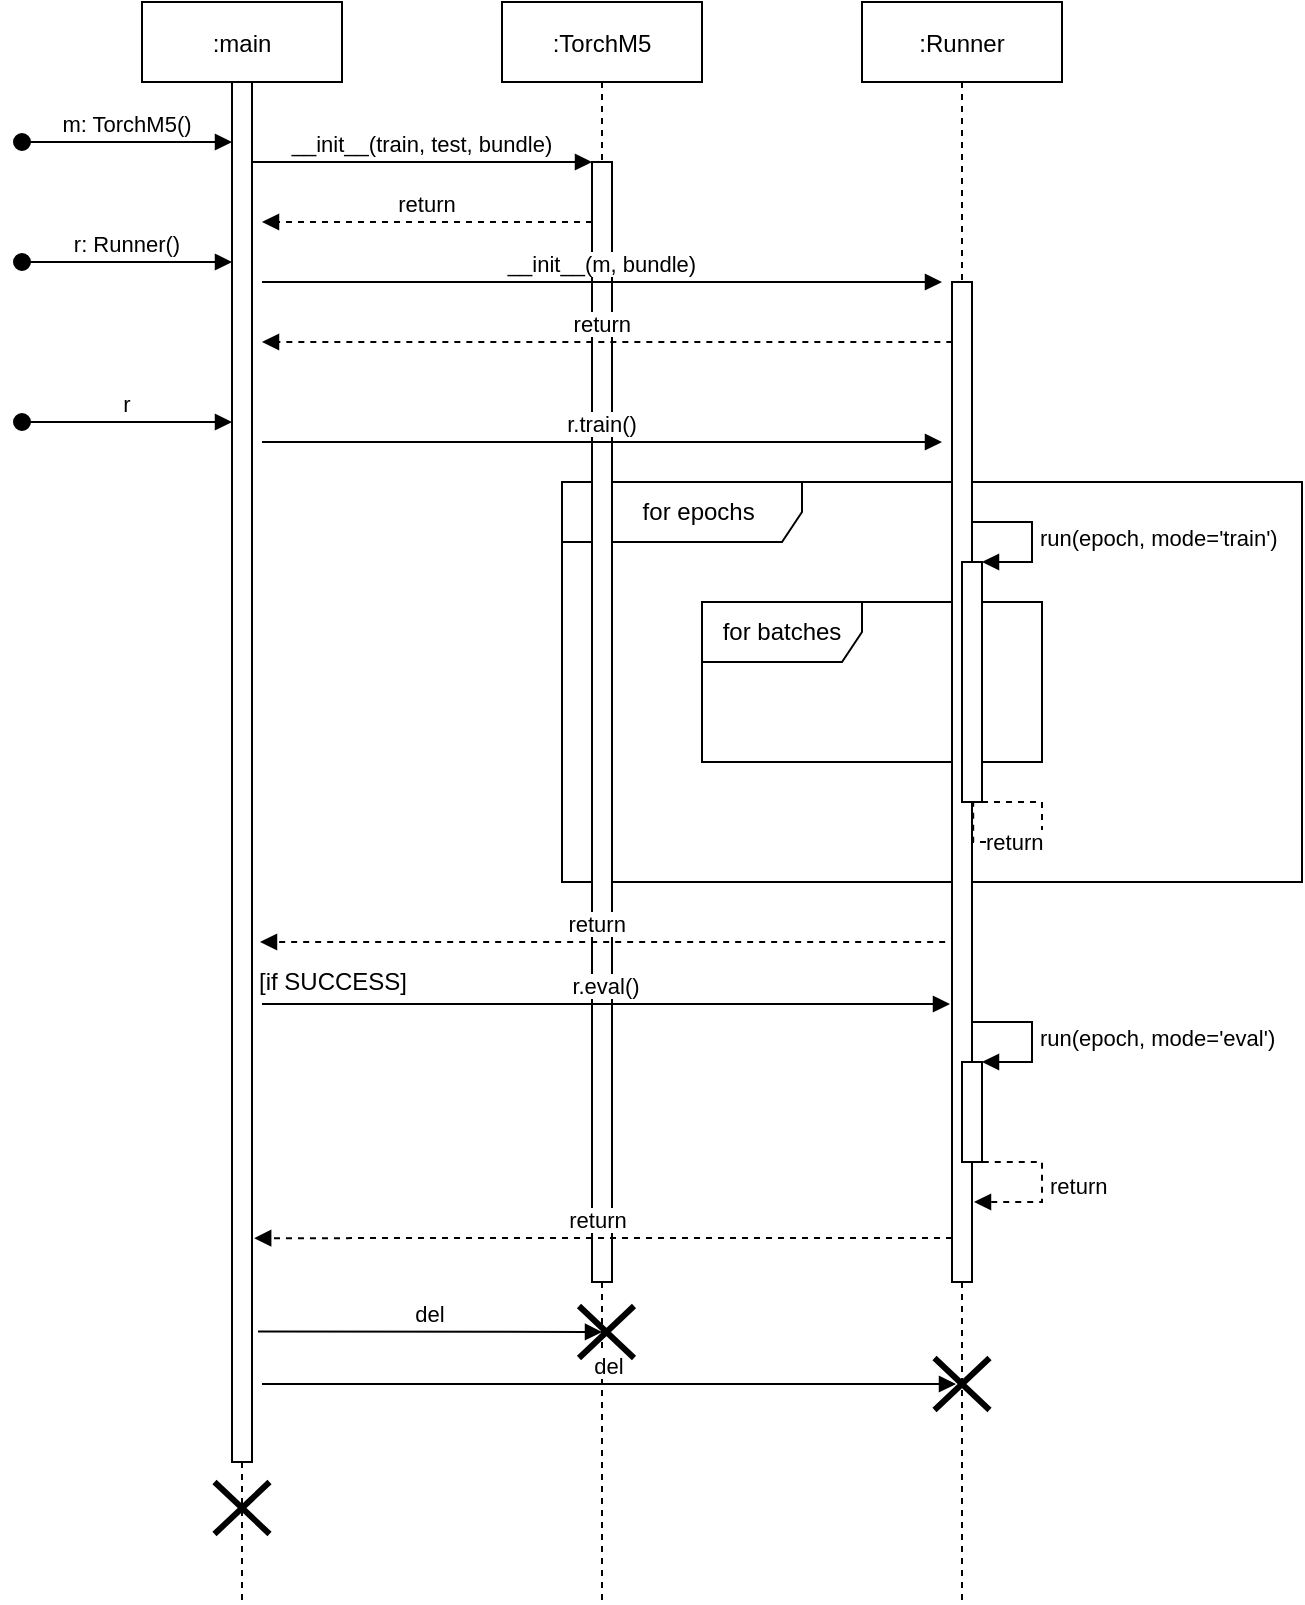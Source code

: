 <mxfile version="14.7.4" type="embed"><diagram id="kgpKYQtTHZ0yAKxKKP6v" name="Page-1"><mxGraphModel dx="517" dy="345" grid="1" gridSize="10" guides="1" tooltips="1" connect="1" arrows="1" fold="1" page="1" pageScale="1" pageWidth="850" pageHeight="1100" math="0" shadow="0"><root><mxCell id="0"/><mxCell id="1" parent="0"/><mxCell id="3nuBFxr9cyL0pnOWT2aG-1" value=":main" style="shape=umlLifeline;perimeter=lifelinePerimeter;container=1;collapsible=0;recursiveResize=0;rounded=0;shadow=0;strokeWidth=1;size=40;" parent="1" vertex="1"><mxGeometry x="120" y="80" width="100" height="800" as="geometry"/></mxCell><mxCell id="14" value="&amp;nbsp; &amp;nbsp; &amp;nbsp;for epochs" style="shape=umlFrame;whiteSpace=wrap;html=1;width=120;height=30;" parent="3nuBFxr9cyL0pnOWT2aG-1" vertex="1"><mxGeometry x="210" y="240" width="370" height="200" as="geometry"/></mxCell><mxCell id="3nuBFxr9cyL0pnOWT2aG-2" value="" style="points=[];perimeter=orthogonalPerimeter;rounded=0;shadow=0;strokeWidth=1;" parent="3nuBFxr9cyL0pnOWT2aG-1" vertex="1"><mxGeometry x="45" y="40" width="10" height="690" as="geometry"/></mxCell><mxCell id="3nuBFxr9cyL0pnOWT2aG-3" value="m: TorchM5()" style="verticalAlign=bottom;startArrow=oval;endArrow=block;startSize=8;shadow=0;strokeWidth=1;" parent="3nuBFxr9cyL0pnOWT2aG-1" target="3nuBFxr9cyL0pnOWT2aG-2" edge="1"><mxGeometry relative="1" as="geometry"><mxPoint x="-60" y="70" as="sourcePoint"/></mxGeometry></mxCell><mxCell id="19" value="for batches" style="shape=umlFrame;whiteSpace=wrap;html=1;width=80;height=30;" parent="3nuBFxr9cyL0pnOWT2aG-1" vertex="1"><mxGeometry x="280" y="300" width="170" height="80" as="geometry"/></mxCell><mxCell id="29" value="return" style="edgeStyle=orthogonalEdgeStyle;html=1;align=left;spacingLeft=2;endArrow=block;rounded=0;entryX=1.061;entryY=0.4;dashed=1;entryDx=0;entryDy=0;entryPerimeter=0;" parent="3nuBFxr9cyL0pnOWT2aG-1" target="3" edge="1"><mxGeometry relative="1" as="geometry"><mxPoint x="420" y="400" as="sourcePoint"/><Array as="points"><mxPoint x="450" y="400"/><mxPoint x="450" y="420"/></Array><mxPoint x="425" y="420" as="targetPoint"/></mxGeometry></mxCell><mxCell id="3nuBFxr9cyL0pnOWT2aG-5" value=":TorchM5" style="shape=umlLifeline;perimeter=lifelinePerimeter;container=1;collapsible=0;recursiveResize=0;rounded=0;shadow=0;strokeWidth=1;" parent="1" vertex="1"><mxGeometry x="300" y="80" width="100" height="800" as="geometry"/></mxCell><mxCell id="3nuBFxr9cyL0pnOWT2aG-6" value="" style="points=[];perimeter=orthogonalPerimeter;rounded=0;shadow=0;strokeWidth=1;" parent="3nuBFxr9cyL0pnOWT2aG-5" vertex="1"><mxGeometry x="45" y="80" width="10" height="560" as="geometry"/></mxCell><mxCell id="3nuBFxr9cyL0pnOWT2aG-8" value="__init__(train, test, bundle)" style="verticalAlign=bottom;endArrow=block;entryX=0;entryY=0;shadow=0;strokeWidth=1;" parent="1" source="3nuBFxr9cyL0pnOWT2aG-2" target="3nuBFxr9cyL0pnOWT2aG-6" edge="1"><mxGeometry relative="1" as="geometry"><mxPoint x="275" y="160" as="sourcePoint"/></mxGeometry></mxCell><mxCell id="3nuBFxr9cyL0pnOWT2aG-9" value="return" style="verticalAlign=bottom;endArrow=block;shadow=0;strokeWidth=1;dashed=1;" parent="1" source="3nuBFxr9cyL0pnOWT2aG-6" edge="1"><mxGeometry relative="1" as="geometry"><mxPoint x="240" y="200" as="sourcePoint"/><mxPoint x="180" y="190" as="targetPoint"/><Array as="points"><mxPoint x="240" y="190"/></Array></mxGeometry></mxCell><mxCell id="2" value=":Runner" style="shape=umlLifeline;perimeter=lifelinePerimeter;container=1;collapsible=0;recursiveResize=0;rounded=0;shadow=0;strokeWidth=1;" parent="1" vertex="1"><mxGeometry x="480" y="80" width="100" height="800" as="geometry"/></mxCell><mxCell id="3" value="" style="points=[];perimeter=orthogonalPerimeter;rounded=0;shadow=0;strokeWidth=1;" parent="2" vertex="1"><mxGeometry x="45" y="140" width="10" height="500" as="geometry"/></mxCell><mxCell id="6" value="r: Runner()" style="verticalAlign=bottom;startArrow=oval;endArrow=block;startSize=8;shadow=0;strokeWidth=1;" parent="1" edge="1"><mxGeometry relative="1" as="geometry"><mxPoint x="60" y="210" as="sourcePoint"/><mxPoint x="165" y="210" as="targetPoint"/></mxGeometry></mxCell><mxCell id="9" value="return" style="verticalAlign=bottom;endArrow=block;shadow=0;strokeWidth=1;dashed=1;" parent="1" edge="1"><mxGeometry x="0.015" relative="1" as="geometry"><mxPoint x="525.17" y="250" as="sourcePoint"/><mxPoint x="180" y="250" as="targetPoint"/><Array as="points"><mxPoint x="420.17" y="250"/></Array><mxPoint as="offset"/></mxGeometry></mxCell><mxCell id="10" value="r" style="verticalAlign=bottom;startArrow=oval;endArrow=block;startSize=8;shadow=0;strokeWidth=1;" parent="1" edge="1"><mxGeometry relative="1" as="geometry"><mxPoint x="60" y="290" as="sourcePoint"/><mxPoint x="165" y="290" as="targetPoint"/></mxGeometry></mxCell><mxCell id="12" value="__init__(m, bundle)" style="verticalAlign=bottom;endArrow=block;shadow=0;strokeWidth=1;" parent="1" edge="1"><mxGeometry relative="1" as="geometry"><mxPoint x="180" y="220.0" as="sourcePoint"/><mxPoint x="520" y="220" as="targetPoint"/><mxPoint as="offset"/></mxGeometry></mxCell><mxCell id="13" value="r.train()" style="verticalAlign=bottom;endArrow=block;shadow=0;strokeWidth=1;" parent="1" edge="1"><mxGeometry relative="1" as="geometry"><mxPoint x="180" y="300.0" as="sourcePoint"/><mxPoint x="520" y="300" as="targetPoint"/><mxPoint as="offset"/></mxGeometry></mxCell><mxCell id="17" value="" style="html=1;points=[];perimeter=orthogonalPerimeter;" parent="1" vertex="1"><mxGeometry x="530" y="360" width="10" height="120" as="geometry"/></mxCell><mxCell id="18" value="run(epoch, mode='train')" style="edgeStyle=orthogonalEdgeStyle;html=1;align=left;spacingLeft=2;endArrow=block;rounded=0;entryX=1;entryY=0;" parent="1" target="17" edge="1"><mxGeometry relative="1" as="geometry"><mxPoint x="535" y="340" as="sourcePoint"/><Array as="points"><mxPoint x="565" y="340"/></Array></mxGeometry></mxCell><mxCell id="22" value="return" style="verticalAlign=bottom;endArrow=block;shadow=0;strokeWidth=1;dashed=1;" parent="1" edge="1"><mxGeometry x="0.015" relative="1" as="geometry"><mxPoint x="521.58" y="550" as="sourcePoint"/><mxPoint x="179" y="550" as="targetPoint"/><Array as="points"><mxPoint x="416.58" y="550"/></Array><mxPoint as="offset"/></mxGeometry></mxCell><mxCell id="24" value="r.eval()" style="verticalAlign=bottom;endArrow=block;shadow=0;strokeWidth=1;" parent="1" edge="1"><mxGeometry relative="1" as="geometry"><mxPoint x="180" y="581" as="sourcePoint"/><mxPoint x="524" y="581" as="targetPoint"/><mxPoint as="offset"/></mxGeometry></mxCell><mxCell id="25" value="[if SUCCESS]" style="text;html=1;align=center;verticalAlign=middle;resizable=0;points=[];autosize=1;strokeColor=none;" parent="1" vertex="1"><mxGeometry x="170" y="560" width="90" height="20" as="geometry"/></mxCell><mxCell id="26" value="run(epoch, mode='eval')" style="edgeStyle=orthogonalEdgeStyle;html=1;align=left;spacingLeft=2;endArrow=block;rounded=0;entryX=1;entryY=0;" parent="1" edge="1"><mxGeometry relative="1" as="geometry"><mxPoint x="535" y="590" as="sourcePoint"/><Array as="points"><mxPoint x="565" y="590"/></Array><mxPoint x="540" y="610" as="targetPoint"/></mxGeometry></mxCell><mxCell id="28" value="" style="html=1;points=[];perimeter=orthogonalPerimeter;" parent="1" vertex="1"><mxGeometry x="530" y="610" width="10" height="50" as="geometry"/></mxCell><mxCell id="30" value="return" style="edgeStyle=orthogonalEdgeStyle;html=1;align=left;spacingLeft=2;endArrow=block;rounded=0;entryX=1.061;entryY=0.4;dashed=1;entryDx=0;entryDy=0;entryPerimeter=0;" parent="1" edge="1"><mxGeometry relative="1" as="geometry"><mxPoint x="540.39" y="660" as="sourcePoint"/><Array as="points"><mxPoint x="570" y="660"/><mxPoint x="570" y="680"/></Array><mxPoint x="536" y="680" as="targetPoint"/></mxGeometry></mxCell><mxCell id="31" value="return" style="verticalAlign=bottom;endArrow=block;shadow=0;strokeWidth=1;dashed=1;entryX=0.867;entryY=0.768;entryDx=0;entryDy=0;entryPerimeter=0;" parent="1" edge="1"><mxGeometry x="0.015" relative="1" as="geometry"><mxPoint x="525.0" y="698" as="sourcePoint"/><mxPoint x="176.09" y="698.08" as="targetPoint"/><Array as="points"><mxPoint x="420" y="698"/></Array><mxPoint as="offset"/></mxGeometry></mxCell><mxCell id="33" value="" style="shape=umlDestroy;whiteSpace=wrap;html=1;strokeWidth=3;" vertex="1" parent="1"><mxGeometry x="338.5" y="732" width="27.5" height="26" as="geometry"/></mxCell><mxCell id="35" value="del" style="verticalAlign=bottom;endArrow=block;shadow=0;strokeWidth=1;" edge="1" parent="1"><mxGeometry relative="1" as="geometry"><mxPoint x="178" y="744.76" as="sourcePoint"/><mxPoint x="350" y="745" as="targetPoint"/><mxPoint as="offset"/></mxGeometry></mxCell><mxCell id="36" value="" style="shape=umlDestroy;whiteSpace=wrap;html=1;strokeWidth=3;" vertex="1" parent="1"><mxGeometry x="516.25" y="758" width="27.5" height="26" as="geometry"/></mxCell><mxCell id="37" value="del" style="verticalAlign=bottom;endArrow=block;shadow=0;strokeWidth=1;" edge="1" parent="1"><mxGeometry relative="1" as="geometry"><mxPoint x="180" y="771" as="sourcePoint"/><mxPoint x="527" y="771" as="targetPoint"/><mxPoint as="offset"/></mxGeometry></mxCell><mxCell id="38" value="" style="shape=umlDestroy;whiteSpace=wrap;html=1;strokeWidth=3;" vertex="1" parent="1"><mxGeometry x="156.25" y="820" width="27.5" height="26" as="geometry"/></mxCell></root></mxGraphModel></diagram></mxfile>